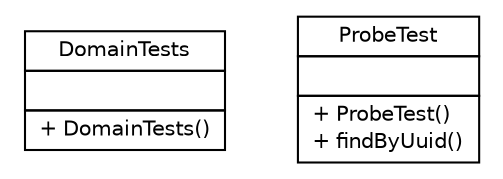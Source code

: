 #!/usr/local/bin/dot
#
# Class diagram 
# Generated by UMLGraph version 5.1 (http://www.umlgraph.org/)
#

digraph G {
	edge [fontname="Helvetica",fontsize=10,labelfontname="Helvetica",labelfontsize=10];
	node [fontname="Helvetica",fontsize=10,shape=plaintext];
	nodesep=0.25;
	ranksep=0.5;
	// net.sereneproject.collector.domain.DomainTests
	c70 [label=<<table title="net.sereneproject.collector.domain.DomainTests" border="0" cellborder="1" cellspacing="0" cellpadding="2" port="p" href="./DomainTests.html">
		<tr><td><table border="0" cellspacing="0" cellpadding="1">
<tr><td align="center" balign="center"> DomainTests </td></tr>
		</table></td></tr>
		<tr><td><table border="0" cellspacing="0" cellpadding="1">
<tr><td align="left" balign="left">  </td></tr>
		</table></td></tr>
		<tr><td><table border="0" cellspacing="0" cellpadding="1">
<tr><td align="left" balign="left"> + DomainTests() </td></tr>
		</table></td></tr>
		</table>>, fontname="Helvetica", fontcolor="black", fontsize=10.0];
	// net.sereneproject.collector.domain.ProbeTest
	c71 [label=<<table title="net.sereneproject.collector.domain.ProbeTest" border="0" cellborder="1" cellspacing="0" cellpadding="2" port="p" href="./ProbeTest.html">
		<tr><td><table border="0" cellspacing="0" cellpadding="1">
<tr><td align="center" balign="center"> ProbeTest </td></tr>
		</table></td></tr>
		<tr><td><table border="0" cellspacing="0" cellpadding="1">
<tr><td align="left" balign="left">  </td></tr>
		</table></td></tr>
		<tr><td><table border="0" cellspacing="0" cellpadding="1">
<tr><td align="left" balign="left"> + ProbeTest() </td></tr>
<tr><td align="left" balign="left"> + findByUuid() </td></tr>
		</table></td></tr>
		</table>>, fontname="Helvetica", fontcolor="black", fontsize=10.0];
}

